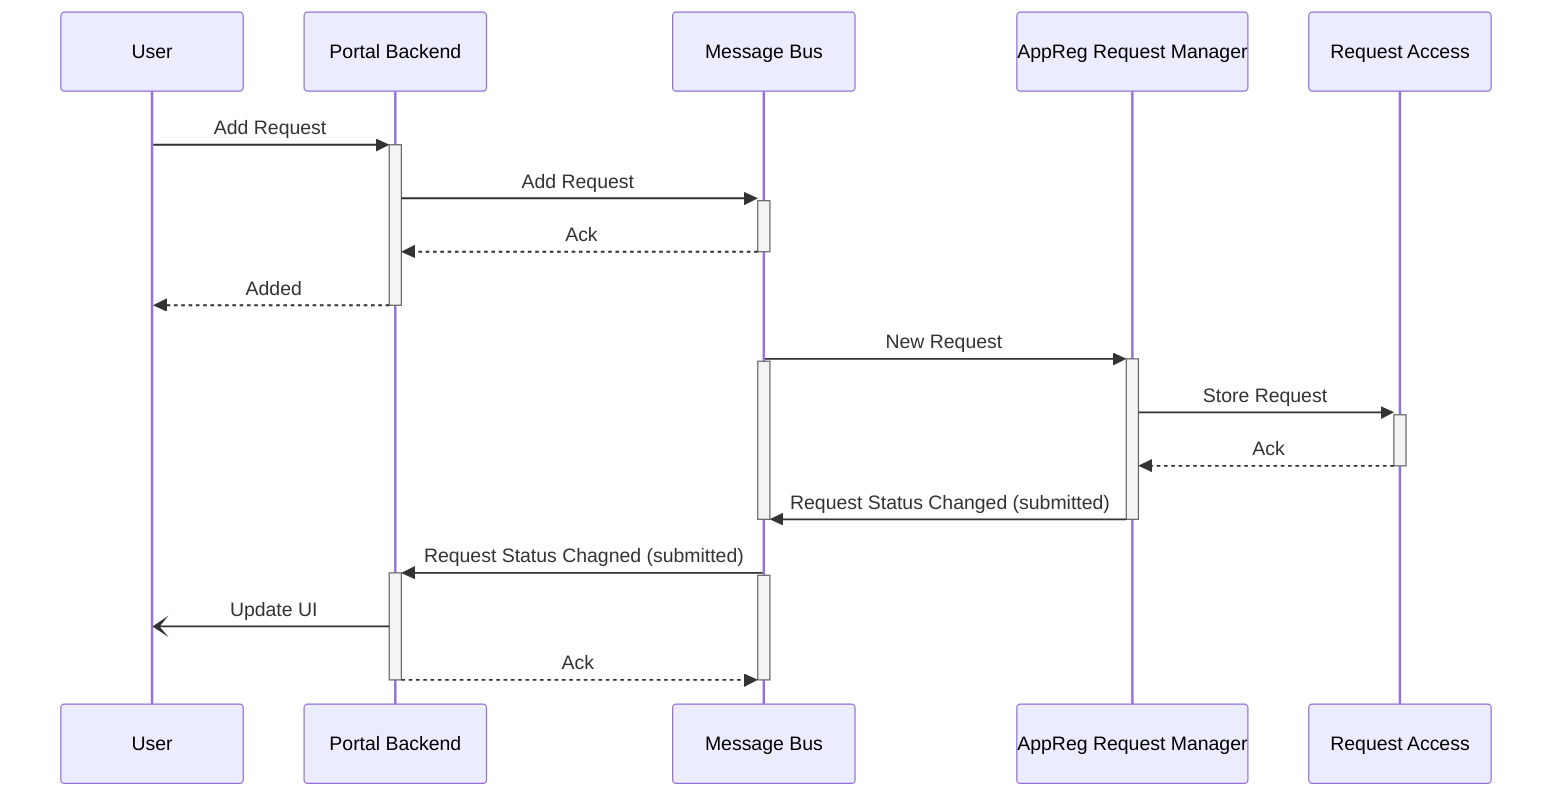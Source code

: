 sequenceDiagram
    participant u as User
    participant pf as Portal Backend
    participant bus as Message Bus
    participant rm as AppReg Request Manager
    participant ra as Request Access
    
    u->>+pf: Add Request
    pf->>+bus: Add Request
    bus-->>-pf: Ack
    pf-->>-u: Added
    
    
    bus->>+rm: New Request
    activate bus
    rm->>+ra: Store Request
    ra-->>-rm: Ack
    rm->>-bus: Request Status Changed (submitted)
    deactivate bus
    
    bus->>+pf: Request Status Chagned (submitted)
    activate bus
    pf-)u: Update UI
    pf-->>-bus: Ack
    deactivate bus